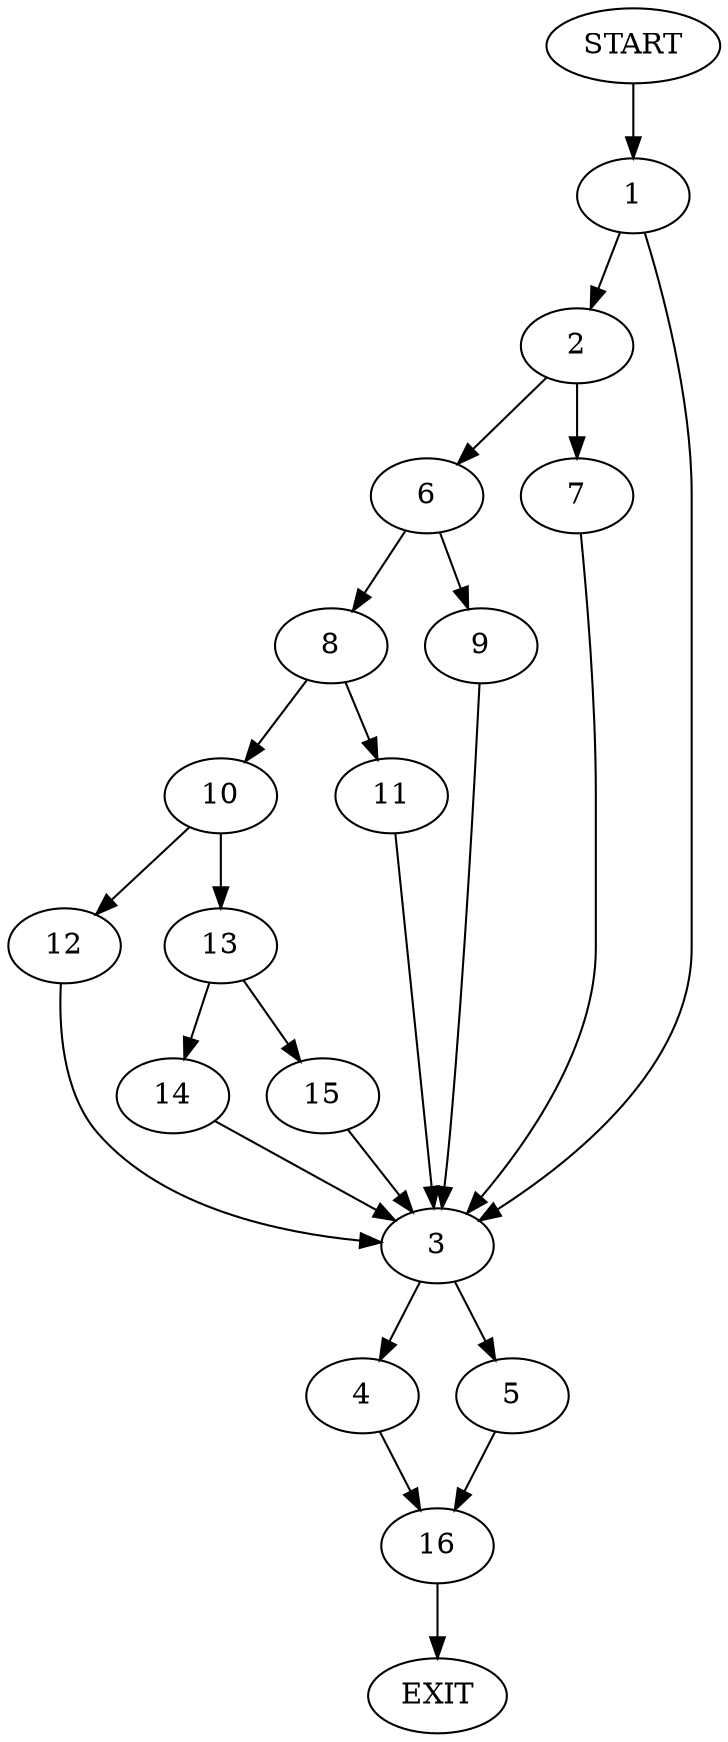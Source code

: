 digraph {
0 [label="START"]
17 [label="EXIT"]
0 -> 1
1 -> 2
1 -> 3
3 -> 4
3 -> 5
2 -> 6
2 -> 7
7 -> 3
6 -> 8
6 -> 9
8 -> 10
8 -> 11
9 -> 3
11 -> 3
10 -> 12
10 -> 13
12 -> 3
13 -> 14
13 -> 15
14 -> 3
15 -> 3
4 -> 16
5 -> 16
16 -> 17
}
